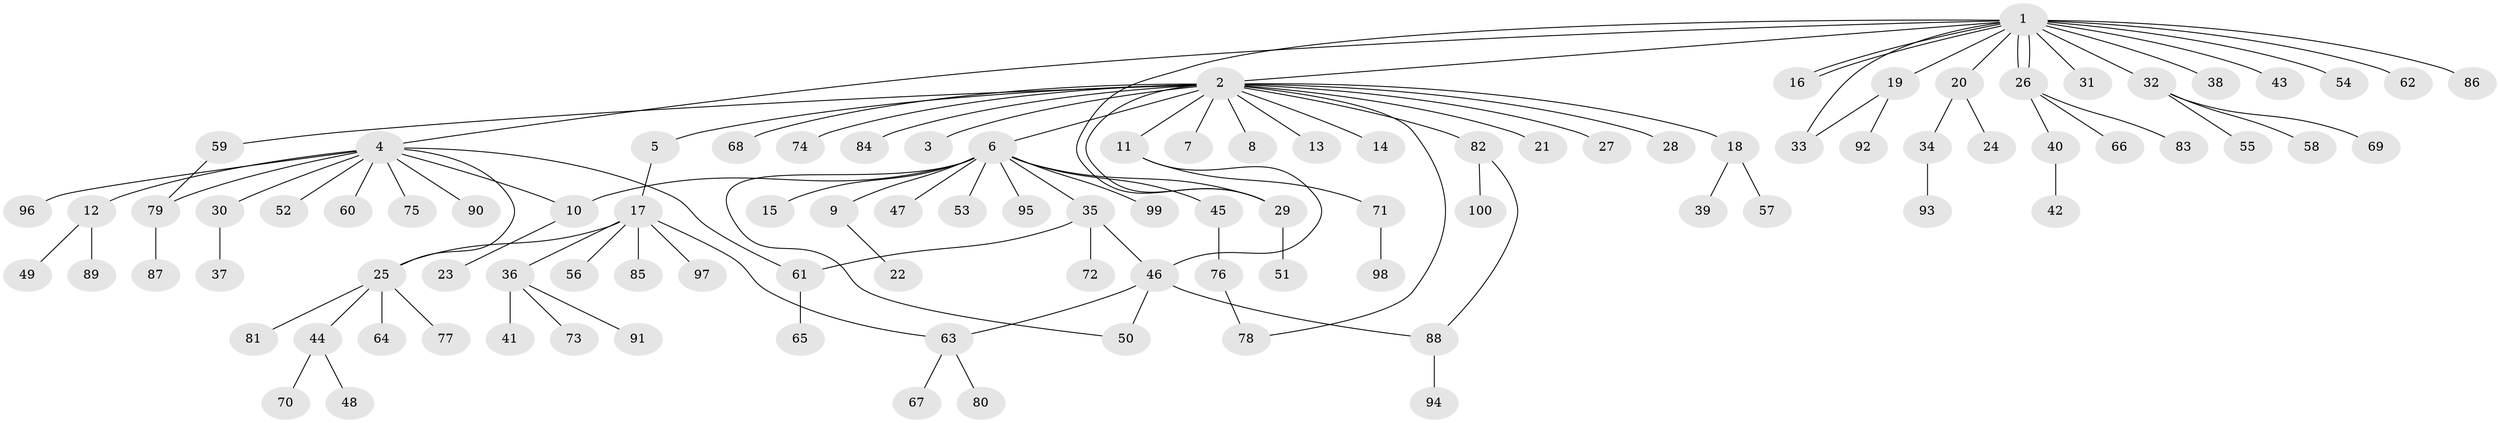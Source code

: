// coarse degree distribution, {8: 0.09523809523809523, 3: 0.11904761904761904, 1: 0.38095238095238093, 2: 0.3333333333333333, 6: 0.023809523809523808, 5: 0.023809523809523808, 4: 0.023809523809523808}
// Generated by graph-tools (version 1.1) at 2025/50/03/04/25 22:50:37]
// undirected, 100 vertices, 113 edges
graph export_dot {
  node [color=gray90,style=filled];
  1;
  2;
  3;
  4;
  5;
  6;
  7;
  8;
  9;
  10;
  11;
  12;
  13;
  14;
  15;
  16;
  17;
  18;
  19;
  20;
  21;
  22;
  23;
  24;
  25;
  26;
  27;
  28;
  29;
  30;
  31;
  32;
  33;
  34;
  35;
  36;
  37;
  38;
  39;
  40;
  41;
  42;
  43;
  44;
  45;
  46;
  47;
  48;
  49;
  50;
  51;
  52;
  53;
  54;
  55;
  56;
  57;
  58;
  59;
  60;
  61;
  62;
  63;
  64;
  65;
  66;
  67;
  68;
  69;
  70;
  71;
  72;
  73;
  74;
  75;
  76;
  77;
  78;
  79;
  80;
  81;
  82;
  83;
  84;
  85;
  86;
  87;
  88;
  89;
  90;
  91;
  92;
  93;
  94;
  95;
  96;
  97;
  98;
  99;
  100;
  1 -- 2;
  1 -- 4;
  1 -- 16;
  1 -- 16;
  1 -- 19;
  1 -- 20;
  1 -- 26;
  1 -- 26;
  1 -- 29;
  1 -- 31;
  1 -- 32;
  1 -- 33;
  1 -- 38;
  1 -- 43;
  1 -- 54;
  1 -- 62;
  1 -- 86;
  2 -- 3;
  2 -- 5;
  2 -- 6;
  2 -- 7;
  2 -- 8;
  2 -- 11;
  2 -- 13;
  2 -- 14;
  2 -- 18;
  2 -- 21;
  2 -- 27;
  2 -- 28;
  2 -- 29;
  2 -- 59;
  2 -- 68;
  2 -- 74;
  2 -- 78;
  2 -- 82;
  2 -- 84;
  4 -- 10;
  4 -- 12;
  4 -- 25;
  4 -- 30;
  4 -- 52;
  4 -- 60;
  4 -- 61;
  4 -- 75;
  4 -- 79;
  4 -- 90;
  4 -- 96;
  5 -- 17;
  6 -- 9;
  6 -- 10;
  6 -- 15;
  6 -- 29;
  6 -- 35;
  6 -- 45;
  6 -- 47;
  6 -- 50;
  6 -- 53;
  6 -- 95;
  6 -- 99;
  9 -- 22;
  10 -- 23;
  11 -- 46;
  11 -- 71;
  12 -- 49;
  12 -- 89;
  17 -- 25;
  17 -- 36;
  17 -- 56;
  17 -- 63;
  17 -- 85;
  17 -- 97;
  18 -- 39;
  18 -- 57;
  19 -- 33;
  19 -- 92;
  20 -- 24;
  20 -- 34;
  25 -- 44;
  25 -- 64;
  25 -- 77;
  25 -- 81;
  26 -- 40;
  26 -- 66;
  26 -- 83;
  29 -- 51;
  30 -- 37;
  32 -- 55;
  32 -- 58;
  32 -- 69;
  34 -- 93;
  35 -- 46;
  35 -- 61;
  35 -- 72;
  36 -- 41;
  36 -- 73;
  36 -- 91;
  40 -- 42;
  44 -- 48;
  44 -- 70;
  45 -- 76;
  46 -- 50;
  46 -- 63;
  46 -- 88;
  59 -- 79;
  61 -- 65;
  63 -- 67;
  63 -- 80;
  71 -- 98;
  76 -- 78;
  79 -- 87;
  82 -- 88;
  82 -- 100;
  88 -- 94;
}
